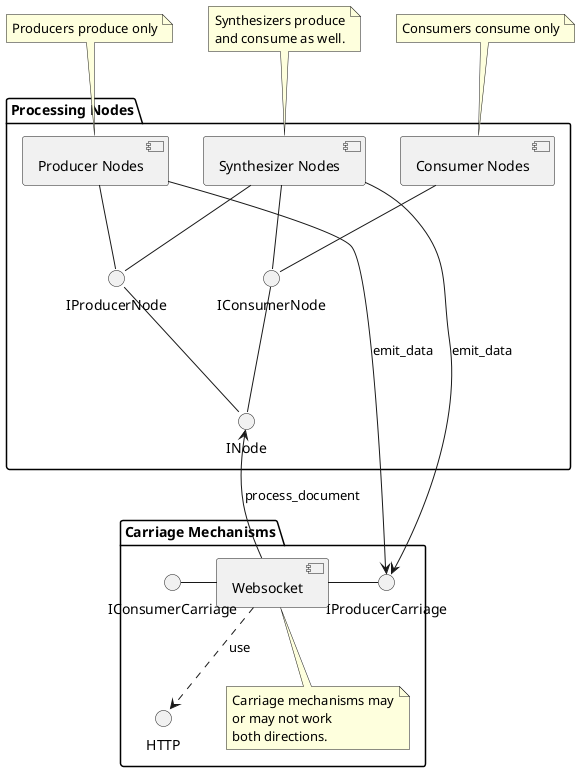 @startuml

package "Processing Nodes" {
[Consumer Nodes]
[Synthesizer Nodes]
[Producer Nodes]
[Producer Nodes] -- IProducerNode
[Synthesizer Nodes] -- IProducerNode
[Synthesizer Nodes] -- IConsumerNode
[Consumer Nodes] -- IConsumerNode
IProducerNode -- INode
IConsumerNode -- INode
}

package "Carriage Mechanisms" {
[Producer Nodes] -> IProducerCarriage : emit_data
[Websocket] - IProducerCarriage
[Websocket] ..> HTTP :use
IConsumerCarriage - [Websocket]
[Websocket] -up-> INode : process_document
[Synthesizer Nodes] -> IProducerCarriage : emit_data

note bottom of [Websocket]
  Carriage mechanisms may
  or may not work
  both directions.
end note

}

note top of [Producer Nodes]
  Producers produce only
end note

note top of [Synthesizer Nodes]
  Synthesizers produce
  and consume as well.
end note

note top of [Consumer Nodes]
  Consumers consume only
end note



@enduml